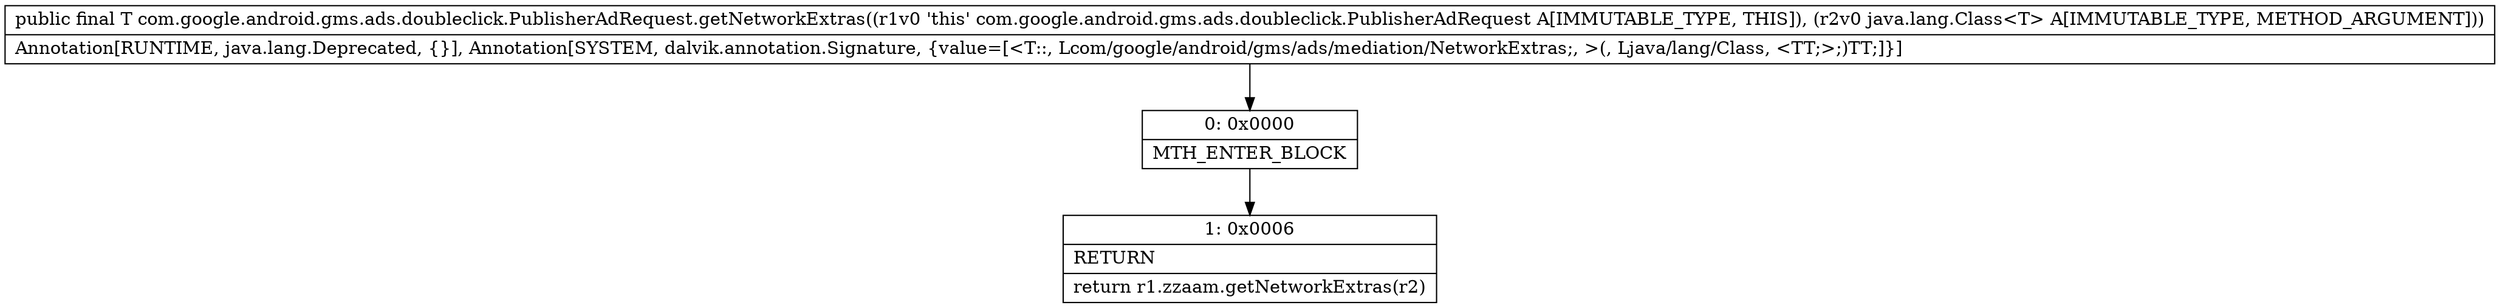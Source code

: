 digraph "CFG forcom.google.android.gms.ads.doubleclick.PublisherAdRequest.getNetworkExtras(Ljava\/lang\/Class;)Lcom\/google\/android\/gms\/ads\/mediation\/NetworkExtras;" {
Node_0 [shape=record,label="{0\:\ 0x0000|MTH_ENTER_BLOCK\l}"];
Node_1 [shape=record,label="{1\:\ 0x0006|RETURN\l|return r1.zzaam.getNetworkExtras(r2)\l}"];
MethodNode[shape=record,label="{public final T com.google.android.gms.ads.doubleclick.PublisherAdRequest.getNetworkExtras((r1v0 'this' com.google.android.gms.ads.doubleclick.PublisherAdRequest A[IMMUTABLE_TYPE, THIS]), (r2v0 java.lang.Class\<T\> A[IMMUTABLE_TYPE, METHOD_ARGUMENT]))  | Annotation[RUNTIME, java.lang.Deprecated, \{\}], Annotation[SYSTEM, dalvik.annotation.Signature, \{value=[\<T::, Lcom\/google\/android\/gms\/ads\/mediation\/NetworkExtras;, \>(, Ljava\/lang\/Class, \<TT;\>;)TT;]\}]\l}"];
MethodNode -> Node_0;
Node_0 -> Node_1;
}

